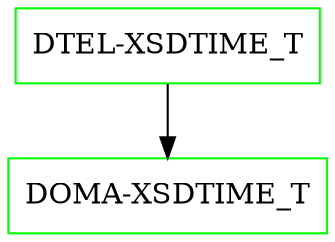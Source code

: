 digraph G {
  "DTEL-XSDTIME_T" [shape=box,color=green];
  "DOMA-XSDTIME_T" [shape=box,color=green,URL="./DOMA_XSDTIME_T.html"];
  "DTEL-XSDTIME_T" -> "DOMA-XSDTIME_T";
}
